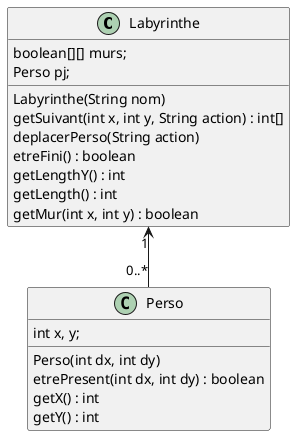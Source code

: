 @startuml
'https://plantuml.com/class-diagram


Labyrinthe "1" <-- "0..*" Perso

class Labyrinthe {
boolean[][] murs;
Perso pj;
Labyrinthe(String nom)
getSuivant(int x, int y, String action) : int[]
deplacerPerso(String action)
etreFini() : boolean
getLengthY() : int
getLength() : int
getMur(int x, int y) : boolean
}

class Perso {
int x, y;
Perso(int dx, int dy)
etrePresent(int dx, int dy) : boolean
getX() : int
getY() : int
}


@enduml
